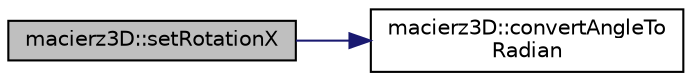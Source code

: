 digraph "macierz3D::setRotationX"
{
  edge [fontname="Helvetica",fontsize="10",labelfontname="Helvetica",labelfontsize="10"];
  node [fontname="Helvetica",fontsize="10",shape=record];
  rankdir="LR";
  Node13 [label="macierz3D::setRotationX",height=0.2,width=0.4,color="black", fillcolor="grey75", style="filled", fontcolor="black"];
  Node13 -> Node14 [color="midnightblue",fontsize="10",style="solid",fontname="Helvetica"];
  Node14 [label="macierz3D::convertAngleTo\lRadian",height=0.2,width=0.4,color="black", fillcolor="white", style="filled",URL="$classmacierz3_d.html#adcfa9be065de99af1bab86f6c312dd9c",tooltip="zamienia stopnie na radiany "];
}
